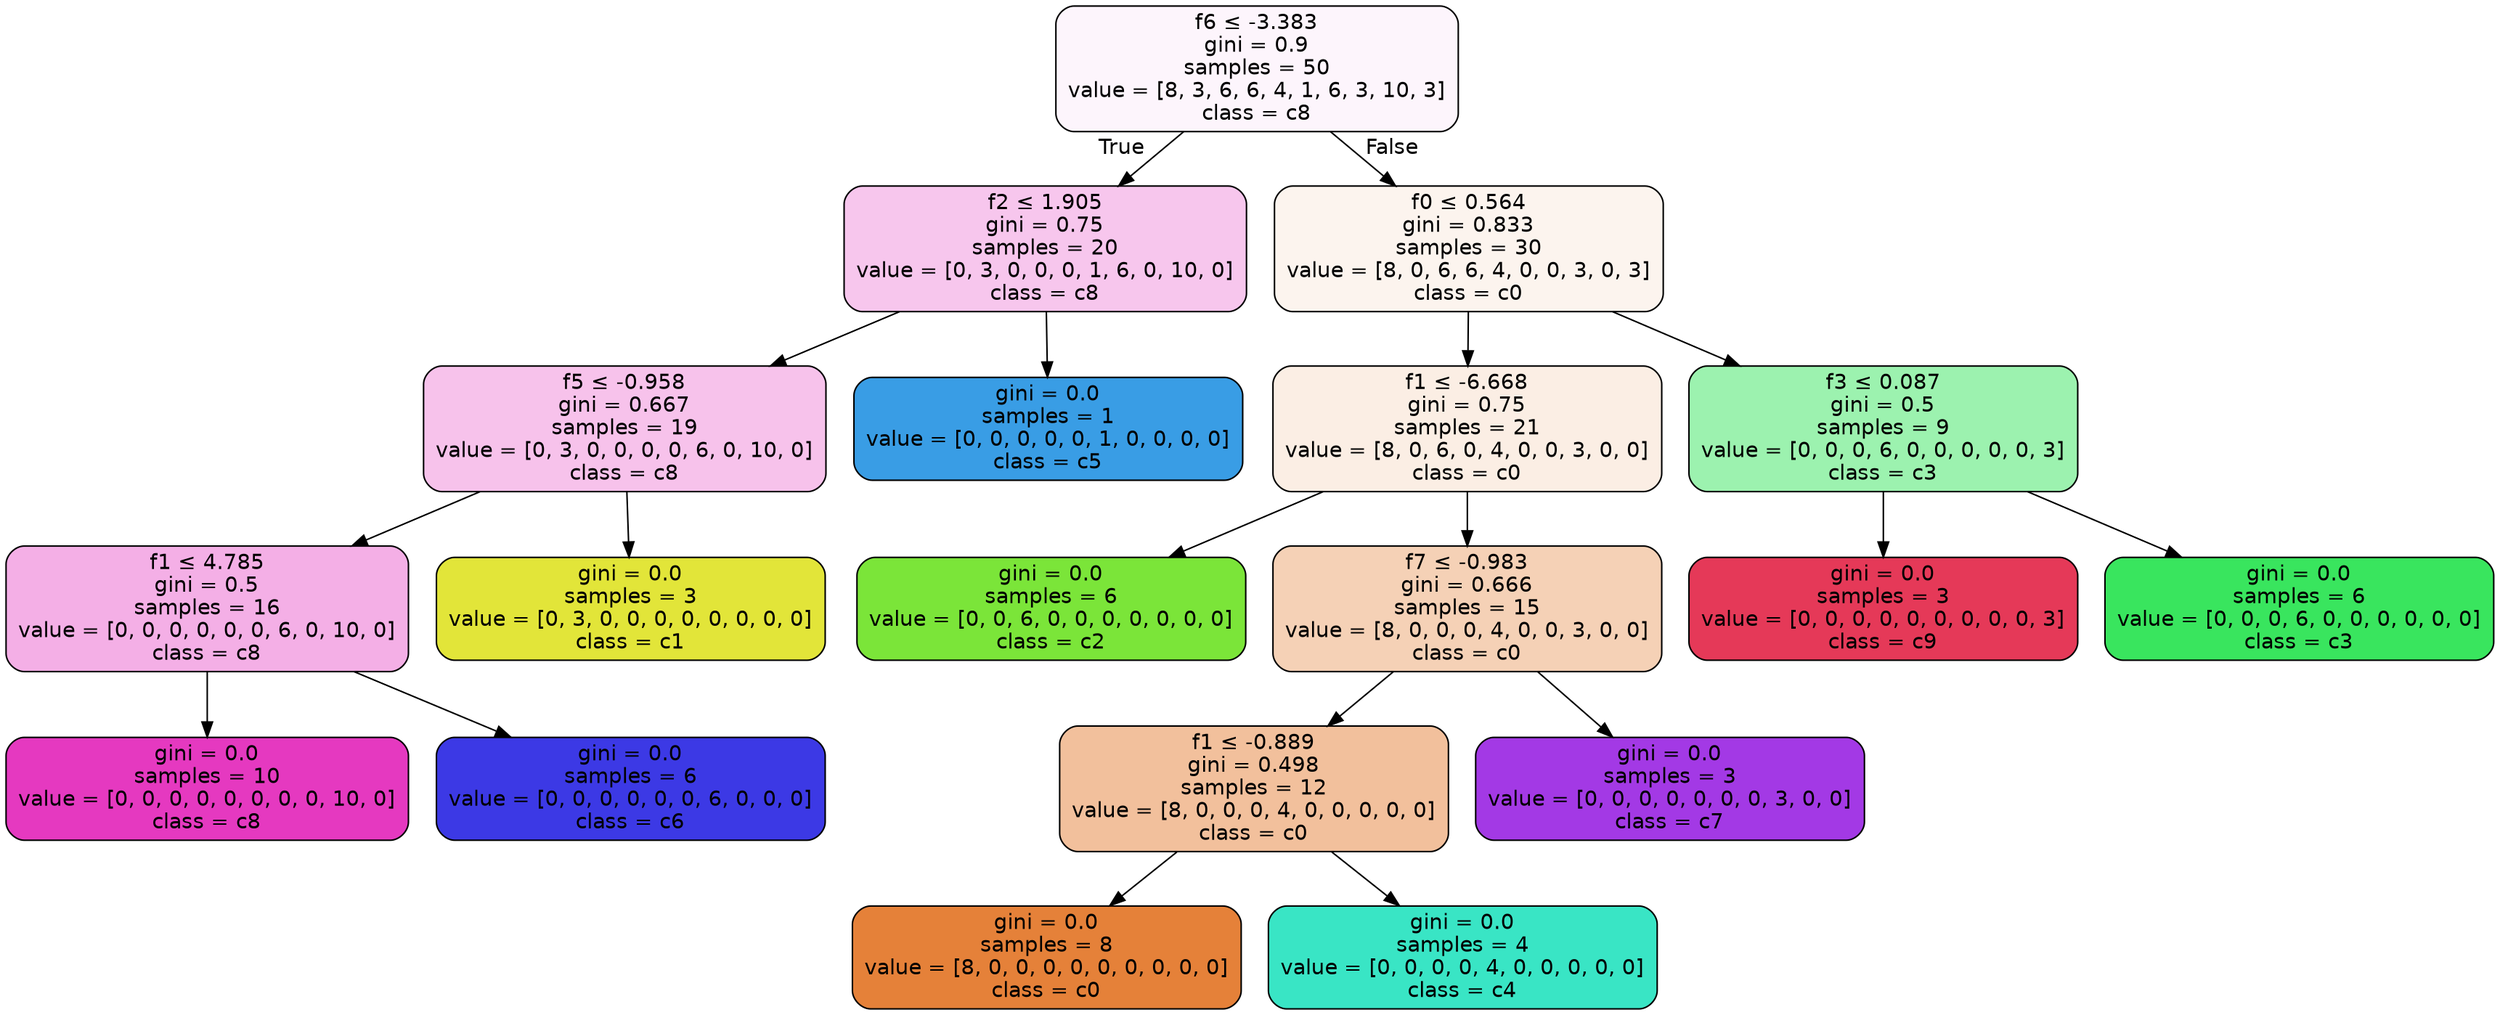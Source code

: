 digraph Tree {
node [shape=box, style="filled, rounded", color="black", fontname=helvetica] ;
edge [fontname=helvetica] ;
0 [label=<f6 &le; -3.383<br/>gini = 0.9<br/>samples = 50<br/>value = [8, 3, 6, 6, 4, 1, 6, 3, 10, 3]<br/>class = c8>, fillcolor="#e539c00c"] ;
1 [label=<f2 &le; 1.905<br/>gini = 0.75<br/>samples = 20<br/>value = [0, 3, 0, 0, 0, 1, 6, 0, 10, 0]<br/>class = c8>, fillcolor="#e539c049"] ;
0 -> 1 [labeldistance=2.5, labelangle=45, headlabel="True"] ;
2 [label=<f5 &le; -0.958<br/>gini = 0.667<br/>samples = 19<br/>value = [0, 3, 0, 0, 0, 0, 6, 0, 10, 0]<br/>class = c8>, fillcolor="#e539c04e"] ;
1 -> 2 ;
3 [label=<f1 &le; 4.785<br/>gini = 0.5<br/>samples = 16<br/>value = [0, 0, 0, 0, 0, 0, 6, 0, 10, 0]<br/>class = c8>, fillcolor="#e539c066"] ;
2 -> 3 ;
4 [label=<gini = 0.0<br/>samples = 10<br/>value = [0, 0, 0, 0, 0, 0, 0, 0, 10, 0]<br/>class = c8>, fillcolor="#e539c0ff"] ;
3 -> 4 ;
5 [label=<gini = 0.0<br/>samples = 6<br/>value = [0, 0, 0, 0, 0, 0, 6, 0, 0, 0]<br/>class = c6>, fillcolor="#3c39e5ff"] ;
3 -> 5 ;
6 [label=<gini = 0.0<br/>samples = 3<br/>value = [0, 3, 0, 0, 0, 0, 0, 0, 0, 0]<br/>class = c1>, fillcolor="#e2e539ff"] ;
2 -> 6 ;
7 [label=<gini = 0.0<br/>samples = 1<br/>value = [0, 0, 0, 0, 0, 1, 0, 0, 0, 0]<br/>class = c5>, fillcolor="#399de5ff"] ;
1 -> 7 ;
8 [label=<f0 &le; 0.564<br/>gini = 0.833<br/>samples = 30<br/>value = [8, 0, 6, 6, 4, 0, 0, 3, 0, 3]<br/>class = c0>, fillcolor="#e5813915"] ;
0 -> 8 [labeldistance=2.5, labelangle=-45, headlabel="False"] ;
9 [label=<f1 &le; -6.668<br/>gini = 0.75<br/>samples = 21<br/>value = [8, 0, 6, 0, 4, 0, 0, 3, 0, 0]<br/>class = c0>, fillcolor="#e5813922"] ;
8 -> 9 ;
10 [label=<gini = 0.0<br/>samples = 6<br/>value = [0, 0, 6, 0, 0, 0, 0, 0, 0, 0]<br/>class = c2>, fillcolor="#7be539ff"] ;
9 -> 10 ;
11 [label=<f7 &le; -0.983<br/>gini = 0.666<br/>samples = 15<br/>value = [8, 0, 0, 0, 4, 0, 0, 3, 0, 0]<br/>class = c0>, fillcolor="#e581395d"] ;
9 -> 11 ;
12 [label=<f1 &le; -0.889<br/>gini = 0.498<br/>samples = 12<br/>value = [8, 0, 0, 0, 4, 0, 0, 0, 0, 0]<br/>class = c0>, fillcolor="#e581397f"] ;
11 -> 12 ;
13 [label=<gini = 0.0<br/>samples = 8<br/>value = [8, 0, 0, 0, 0, 0, 0, 0, 0, 0]<br/>class = c0>, fillcolor="#e58139ff"] ;
12 -> 13 ;
14 [label=<gini = 0.0<br/>samples = 4<br/>value = [0, 0, 0, 0, 4, 0, 0, 0, 0, 0]<br/>class = c4>, fillcolor="#39e5c5ff"] ;
12 -> 14 ;
15 [label=<gini = 0.0<br/>samples = 3<br/>value = [0, 0, 0, 0, 0, 0, 0, 3, 0, 0]<br/>class = c7>, fillcolor="#a339e5ff"] ;
11 -> 15 ;
16 [label=<f3 &le; 0.087<br/>gini = 0.5<br/>samples = 9<br/>value = [0, 0, 0, 6, 0, 0, 0, 0, 0, 3]<br/>class = c3>, fillcolor="#39e55e7f"] ;
8 -> 16 ;
17 [label=<gini = 0.0<br/>samples = 3<br/>value = [0, 0, 0, 0, 0, 0, 0, 0, 0, 3]<br/>class = c9>, fillcolor="#e53958ff"] ;
16 -> 17 ;
18 [label=<gini = 0.0<br/>samples = 6<br/>value = [0, 0, 0, 6, 0, 0, 0, 0, 0, 0]<br/>class = c3>, fillcolor="#39e55eff"] ;
16 -> 18 ;
}
